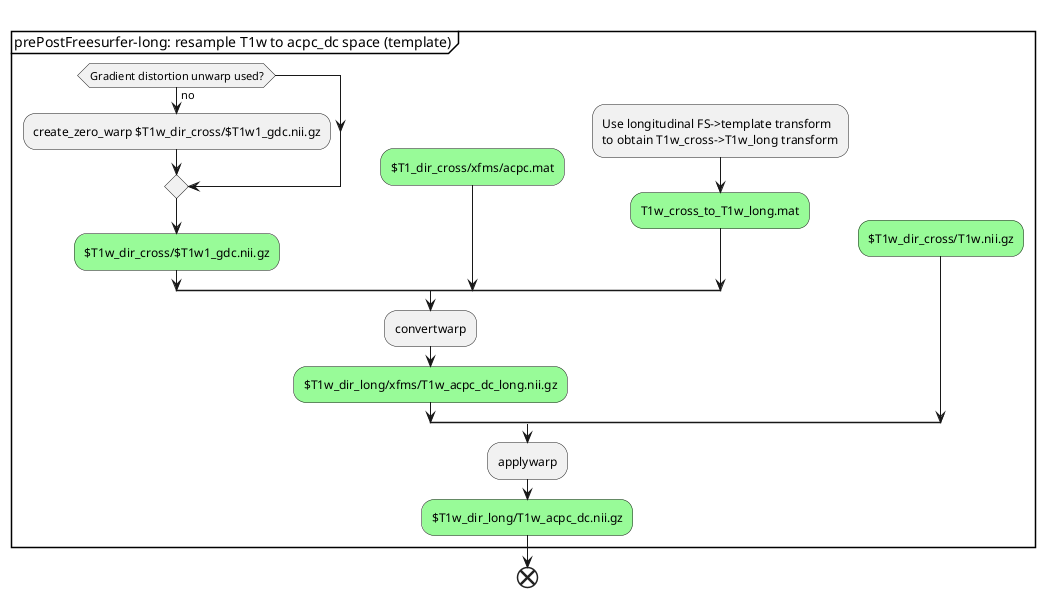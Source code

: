 @startuml
split
 
 group prePostFreesurfer-long: resample T1w to acpc_dc space (template)
 -[hidden]->
 split
 -[hidden]->
 split
   -[hidden]->
   if (Gradient distortion unwarp used?) then (no)
     :create_zero_warp $T1w_dir_cross/$T1w1_gdc.nii.gz;        
   endif
   #palegreen:$T1w_dir_cross/$T1w1_gdc.nii.gz;
 split again
  -[hidden]->
  #palegreen:$T1_dir_cross/xfms/acpc.mat;
 split again
  -[hidden]->
  :Use longitudinal FS->template transform  
  to obtain T1w_cross->T1w_long transform;
  #palegreen:T1w_cross_to_T1w_long.mat;
 end split
   :convertwarp;
   #palegreen:$T1w_dir_long/xfms/T1w_acpc_dc_long.nii.gz;
 split again
   -[hidden]->
   #palegreen:$T1w_dir_cross/T1w.nii.gz;
 end split
 :applywarp;
 #palegreen:$T1w_dir_long/T1w_acpc_dc.nii.gz;
end group
end
@enduml
